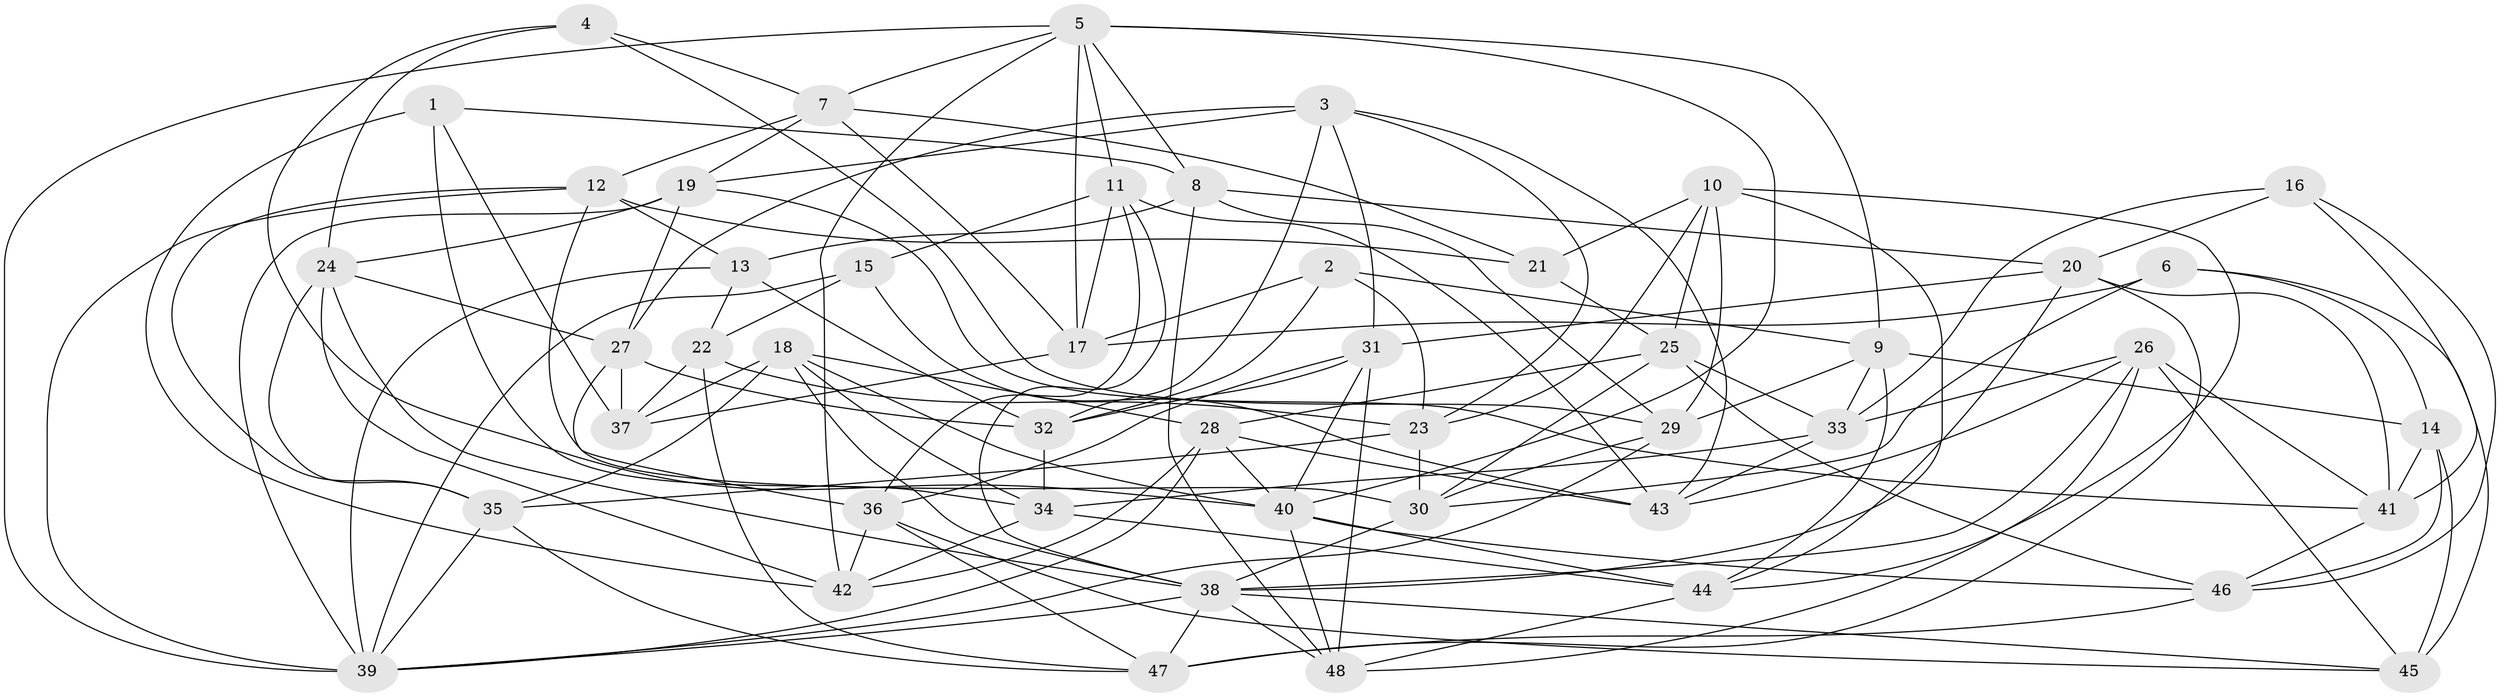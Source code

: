 // original degree distribution, {4: 1.0}
// Generated by graph-tools (version 1.1) at 2025/27/03/09/25 03:27:00]
// undirected, 48 vertices, 140 edges
graph export_dot {
graph [start="1"]
  node [color=gray90,style=filled];
  1;
  2;
  3;
  4;
  5;
  6;
  7;
  8;
  9;
  10;
  11;
  12;
  13;
  14;
  15;
  16;
  17;
  18;
  19;
  20;
  21;
  22;
  23;
  24;
  25;
  26;
  27;
  28;
  29;
  30;
  31;
  32;
  33;
  34;
  35;
  36;
  37;
  38;
  39;
  40;
  41;
  42;
  43;
  44;
  45;
  46;
  47;
  48;
  1 -- 8 [weight=1.0];
  1 -- 34 [weight=1.0];
  1 -- 37 [weight=1.0];
  1 -- 42 [weight=1.0];
  2 -- 9 [weight=1.0];
  2 -- 17 [weight=1.0];
  2 -- 23 [weight=1.0];
  2 -- 32 [weight=1.0];
  3 -- 19 [weight=1.0];
  3 -- 23 [weight=1.0];
  3 -- 27 [weight=1.0];
  3 -- 31 [weight=1.0];
  3 -- 32 [weight=1.0];
  3 -- 43 [weight=1.0];
  4 -- 7 [weight=1.0];
  4 -- 24 [weight=1.0];
  4 -- 29 [weight=1.0];
  4 -- 40 [weight=1.0];
  5 -- 7 [weight=1.0];
  5 -- 8 [weight=1.0];
  5 -- 9 [weight=1.0];
  5 -- 11 [weight=1.0];
  5 -- 17 [weight=1.0];
  5 -- 39 [weight=1.0];
  5 -- 40 [weight=1.0];
  5 -- 42 [weight=1.0];
  6 -- 14 [weight=1.0];
  6 -- 17 [weight=1.0];
  6 -- 30 [weight=1.0];
  6 -- 45 [weight=1.0];
  7 -- 12 [weight=1.0];
  7 -- 17 [weight=1.0];
  7 -- 19 [weight=1.0];
  7 -- 21 [weight=1.0];
  8 -- 13 [weight=1.0];
  8 -- 20 [weight=1.0];
  8 -- 29 [weight=1.0];
  8 -- 48 [weight=1.0];
  9 -- 14 [weight=1.0];
  9 -- 29 [weight=1.0];
  9 -- 33 [weight=1.0];
  9 -- 44 [weight=1.0];
  10 -- 21 [weight=1.0];
  10 -- 23 [weight=1.0];
  10 -- 25 [weight=1.0];
  10 -- 29 [weight=1.0];
  10 -- 38 [weight=1.0];
  10 -- 44 [weight=1.0];
  11 -- 15 [weight=1.0];
  11 -- 17 [weight=1.0];
  11 -- 36 [weight=1.0];
  11 -- 38 [weight=1.0];
  11 -- 43 [weight=1.0];
  12 -- 13 [weight=1.0];
  12 -- 21 [weight=1.0];
  12 -- 30 [weight=1.0];
  12 -- 35 [weight=1.0];
  12 -- 39 [weight=1.0];
  13 -- 22 [weight=1.0];
  13 -- 32 [weight=1.0];
  13 -- 39 [weight=2.0];
  14 -- 41 [weight=1.0];
  14 -- 45 [weight=2.0];
  14 -- 46 [weight=1.0];
  15 -- 22 [weight=1.0];
  15 -- 39 [weight=1.0];
  15 -- 43 [weight=1.0];
  16 -- 20 [weight=1.0];
  16 -- 33 [weight=1.0];
  16 -- 41 [weight=1.0];
  16 -- 46 [weight=1.0];
  17 -- 37 [weight=1.0];
  18 -- 28 [weight=1.0];
  18 -- 34 [weight=1.0];
  18 -- 35 [weight=1.0];
  18 -- 37 [weight=1.0];
  18 -- 38 [weight=1.0];
  18 -- 40 [weight=1.0];
  19 -- 24 [weight=1.0];
  19 -- 27 [weight=1.0];
  19 -- 39 [weight=1.0];
  19 -- 41 [weight=1.0];
  20 -- 31 [weight=1.0];
  20 -- 41 [weight=1.0];
  20 -- 44 [weight=1.0];
  20 -- 47 [weight=1.0];
  21 -- 25 [weight=1.0];
  22 -- 23 [weight=1.0];
  22 -- 37 [weight=2.0];
  22 -- 47 [weight=1.0];
  23 -- 30 [weight=1.0];
  23 -- 35 [weight=1.0];
  24 -- 27 [weight=1.0];
  24 -- 35 [weight=1.0];
  24 -- 38 [weight=1.0];
  24 -- 42 [weight=1.0];
  25 -- 28 [weight=1.0];
  25 -- 30 [weight=1.0];
  25 -- 33 [weight=1.0];
  25 -- 46 [weight=1.0];
  26 -- 33 [weight=1.0];
  26 -- 38 [weight=1.0];
  26 -- 41 [weight=1.0];
  26 -- 43 [weight=1.0];
  26 -- 45 [weight=1.0];
  26 -- 48 [weight=1.0];
  27 -- 32 [weight=1.0];
  27 -- 36 [weight=1.0];
  27 -- 37 [weight=1.0];
  28 -- 39 [weight=1.0];
  28 -- 40 [weight=1.0];
  28 -- 42 [weight=1.0];
  28 -- 43 [weight=1.0];
  29 -- 30 [weight=1.0];
  29 -- 39 [weight=1.0];
  30 -- 38 [weight=1.0];
  31 -- 32 [weight=1.0];
  31 -- 36 [weight=1.0];
  31 -- 40 [weight=1.0];
  31 -- 48 [weight=1.0];
  32 -- 34 [weight=1.0];
  33 -- 34 [weight=1.0];
  33 -- 43 [weight=1.0];
  34 -- 42 [weight=1.0];
  34 -- 44 [weight=1.0];
  35 -- 39 [weight=1.0];
  35 -- 47 [weight=1.0];
  36 -- 42 [weight=1.0];
  36 -- 45 [weight=1.0];
  36 -- 47 [weight=1.0];
  38 -- 39 [weight=1.0];
  38 -- 45 [weight=1.0];
  38 -- 47 [weight=1.0];
  38 -- 48 [weight=1.0];
  40 -- 44 [weight=1.0];
  40 -- 46 [weight=1.0];
  40 -- 48 [weight=1.0];
  41 -- 46 [weight=1.0];
  44 -- 48 [weight=1.0];
  46 -- 47 [weight=1.0];
}
